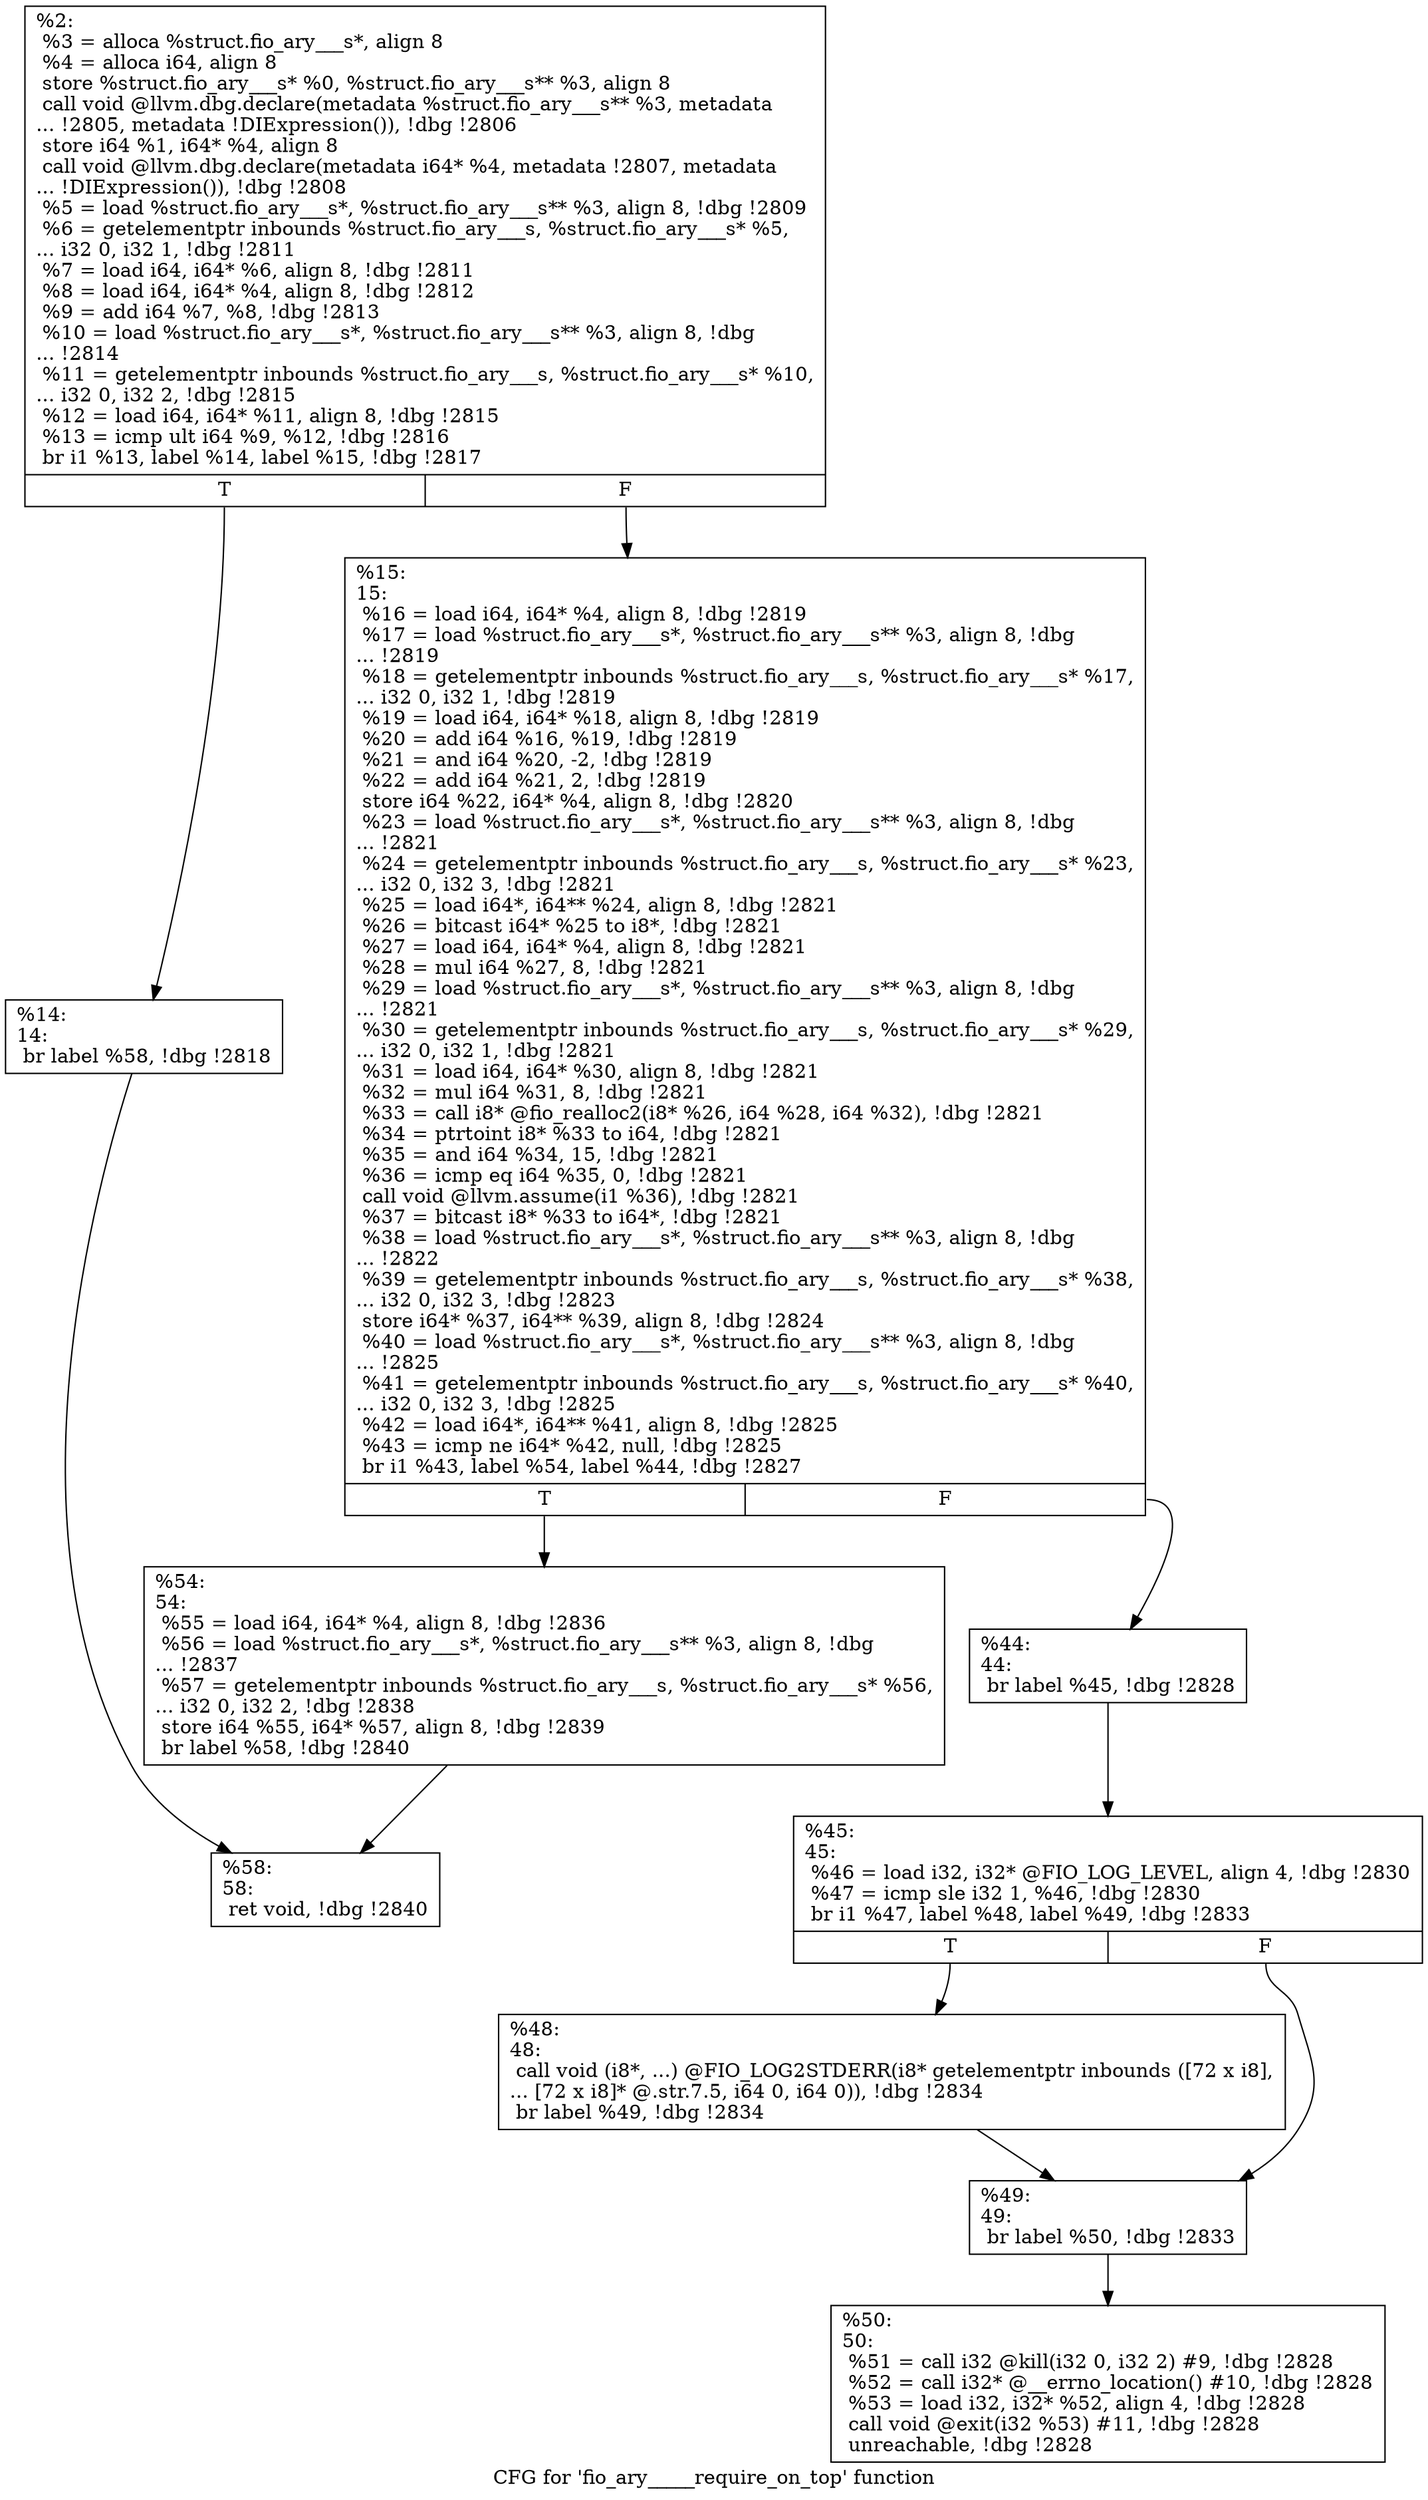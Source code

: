digraph "CFG for 'fio_ary_____require_on_top' function" {
	label="CFG for 'fio_ary_____require_on_top' function";

	Node0x556851a53660 [shape=record,label="{%2:\l  %3 = alloca %struct.fio_ary___s*, align 8\l  %4 = alloca i64, align 8\l  store %struct.fio_ary___s* %0, %struct.fio_ary___s** %3, align 8\l  call void @llvm.dbg.declare(metadata %struct.fio_ary___s** %3, metadata\l... !2805, metadata !DIExpression()), !dbg !2806\l  store i64 %1, i64* %4, align 8\l  call void @llvm.dbg.declare(metadata i64* %4, metadata !2807, metadata\l... !DIExpression()), !dbg !2808\l  %5 = load %struct.fio_ary___s*, %struct.fio_ary___s** %3, align 8, !dbg !2809\l  %6 = getelementptr inbounds %struct.fio_ary___s, %struct.fio_ary___s* %5,\l... i32 0, i32 1, !dbg !2811\l  %7 = load i64, i64* %6, align 8, !dbg !2811\l  %8 = load i64, i64* %4, align 8, !dbg !2812\l  %9 = add i64 %7, %8, !dbg !2813\l  %10 = load %struct.fio_ary___s*, %struct.fio_ary___s** %3, align 8, !dbg\l... !2814\l  %11 = getelementptr inbounds %struct.fio_ary___s, %struct.fio_ary___s* %10,\l... i32 0, i32 2, !dbg !2815\l  %12 = load i64, i64* %11, align 8, !dbg !2815\l  %13 = icmp ult i64 %9, %12, !dbg !2816\l  br i1 %13, label %14, label %15, !dbg !2817\l|{<s0>T|<s1>F}}"];
	Node0x556851a53660:s0 -> Node0x556851a55410;
	Node0x556851a53660:s1 -> Node0x556851a55460;
	Node0x556851a55410 [shape=record,label="{%14:\l14:                                               \l  br label %58, !dbg !2818\l}"];
	Node0x556851a55410 -> Node0x556851a55690;
	Node0x556851a55460 [shape=record,label="{%15:\l15:                                               \l  %16 = load i64, i64* %4, align 8, !dbg !2819\l  %17 = load %struct.fio_ary___s*, %struct.fio_ary___s** %3, align 8, !dbg\l... !2819\l  %18 = getelementptr inbounds %struct.fio_ary___s, %struct.fio_ary___s* %17,\l... i32 0, i32 1, !dbg !2819\l  %19 = load i64, i64* %18, align 8, !dbg !2819\l  %20 = add i64 %16, %19, !dbg !2819\l  %21 = and i64 %20, -2, !dbg !2819\l  %22 = add i64 %21, 2, !dbg !2819\l  store i64 %22, i64* %4, align 8, !dbg !2820\l  %23 = load %struct.fio_ary___s*, %struct.fio_ary___s** %3, align 8, !dbg\l... !2821\l  %24 = getelementptr inbounds %struct.fio_ary___s, %struct.fio_ary___s* %23,\l... i32 0, i32 3, !dbg !2821\l  %25 = load i64*, i64** %24, align 8, !dbg !2821\l  %26 = bitcast i64* %25 to i8*, !dbg !2821\l  %27 = load i64, i64* %4, align 8, !dbg !2821\l  %28 = mul i64 %27, 8, !dbg !2821\l  %29 = load %struct.fio_ary___s*, %struct.fio_ary___s** %3, align 8, !dbg\l... !2821\l  %30 = getelementptr inbounds %struct.fio_ary___s, %struct.fio_ary___s* %29,\l... i32 0, i32 1, !dbg !2821\l  %31 = load i64, i64* %30, align 8, !dbg !2821\l  %32 = mul i64 %31, 8, !dbg !2821\l  %33 = call i8* @fio_realloc2(i8* %26, i64 %28, i64 %32), !dbg !2821\l  %34 = ptrtoint i8* %33 to i64, !dbg !2821\l  %35 = and i64 %34, 15, !dbg !2821\l  %36 = icmp eq i64 %35, 0, !dbg !2821\l  call void @llvm.assume(i1 %36), !dbg !2821\l  %37 = bitcast i8* %33 to i64*, !dbg !2821\l  %38 = load %struct.fio_ary___s*, %struct.fio_ary___s** %3, align 8, !dbg\l... !2822\l  %39 = getelementptr inbounds %struct.fio_ary___s, %struct.fio_ary___s* %38,\l... i32 0, i32 3, !dbg !2823\l  store i64* %37, i64** %39, align 8, !dbg !2824\l  %40 = load %struct.fio_ary___s*, %struct.fio_ary___s** %3, align 8, !dbg\l... !2825\l  %41 = getelementptr inbounds %struct.fio_ary___s, %struct.fio_ary___s* %40,\l... i32 0, i32 3, !dbg !2825\l  %42 = load i64*, i64** %41, align 8, !dbg !2825\l  %43 = icmp ne i64* %42, null, !dbg !2825\l  br i1 %43, label %54, label %44, !dbg !2827\l|{<s0>T|<s1>F}}"];
	Node0x556851a55460:s0 -> Node0x556851a55640;
	Node0x556851a55460:s1 -> Node0x556851a554b0;
	Node0x556851a554b0 [shape=record,label="{%44:\l44:                                               \l  br label %45, !dbg !2828\l}"];
	Node0x556851a554b0 -> Node0x556851a55500;
	Node0x556851a55500 [shape=record,label="{%45:\l45:                                               \l  %46 = load i32, i32* @FIO_LOG_LEVEL, align 4, !dbg !2830\l  %47 = icmp sle i32 1, %46, !dbg !2830\l  br i1 %47, label %48, label %49, !dbg !2833\l|{<s0>T|<s1>F}}"];
	Node0x556851a55500:s0 -> Node0x556851a55550;
	Node0x556851a55500:s1 -> Node0x556851a555a0;
	Node0x556851a55550 [shape=record,label="{%48:\l48:                                               \l  call void (i8*, ...) @FIO_LOG2STDERR(i8* getelementptr inbounds ([72 x i8],\l... [72 x i8]* @.str.7.5, i64 0, i64 0)), !dbg !2834\l  br label %49, !dbg !2834\l}"];
	Node0x556851a55550 -> Node0x556851a555a0;
	Node0x556851a555a0 [shape=record,label="{%49:\l49:                                               \l  br label %50, !dbg !2833\l}"];
	Node0x556851a555a0 -> Node0x556851a555f0;
	Node0x556851a555f0 [shape=record,label="{%50:\l50:                                               \l  %51 = call i32 @kill(i32 0, i32 2) #9, !dbg !2828\l  %52 = call i32* @__errno_location() #10, !dbg !2828\l  %53 = load i32, i32* %52, align 4, !dbg !2828\l  call void @exit(i32 %53) #11, !dbg !2828\l  unreachable, !dbg !2828\l}"];
	Node0x556851a55640 [shape=record,label="{%54:\l54:                                               \l  %55 = load i64, i64* %4, align 8, !dbg !2836\l  %56 = load %struct.fio_ary___s*, %struct.fio_ary___s** %3, align 8, !dbg\l... !2837\l  %57 = getelementptr inbounds %struct.fio_ary___s, %struct.fio_ary___s* %56,\l... i32 0, i32 2, !dbg !2838\l  store i64 %55, i64* %57, align 8, !dbg !2839\l  br label %58, !dbg !2840\l}"];
	Node0x556851a55640 -> Node0x556851a55690;
	Node0x556851a55690 [shape=record,label="{%58:\l58:                                               \l  ret void, !dbg !2840\l}"];
}

